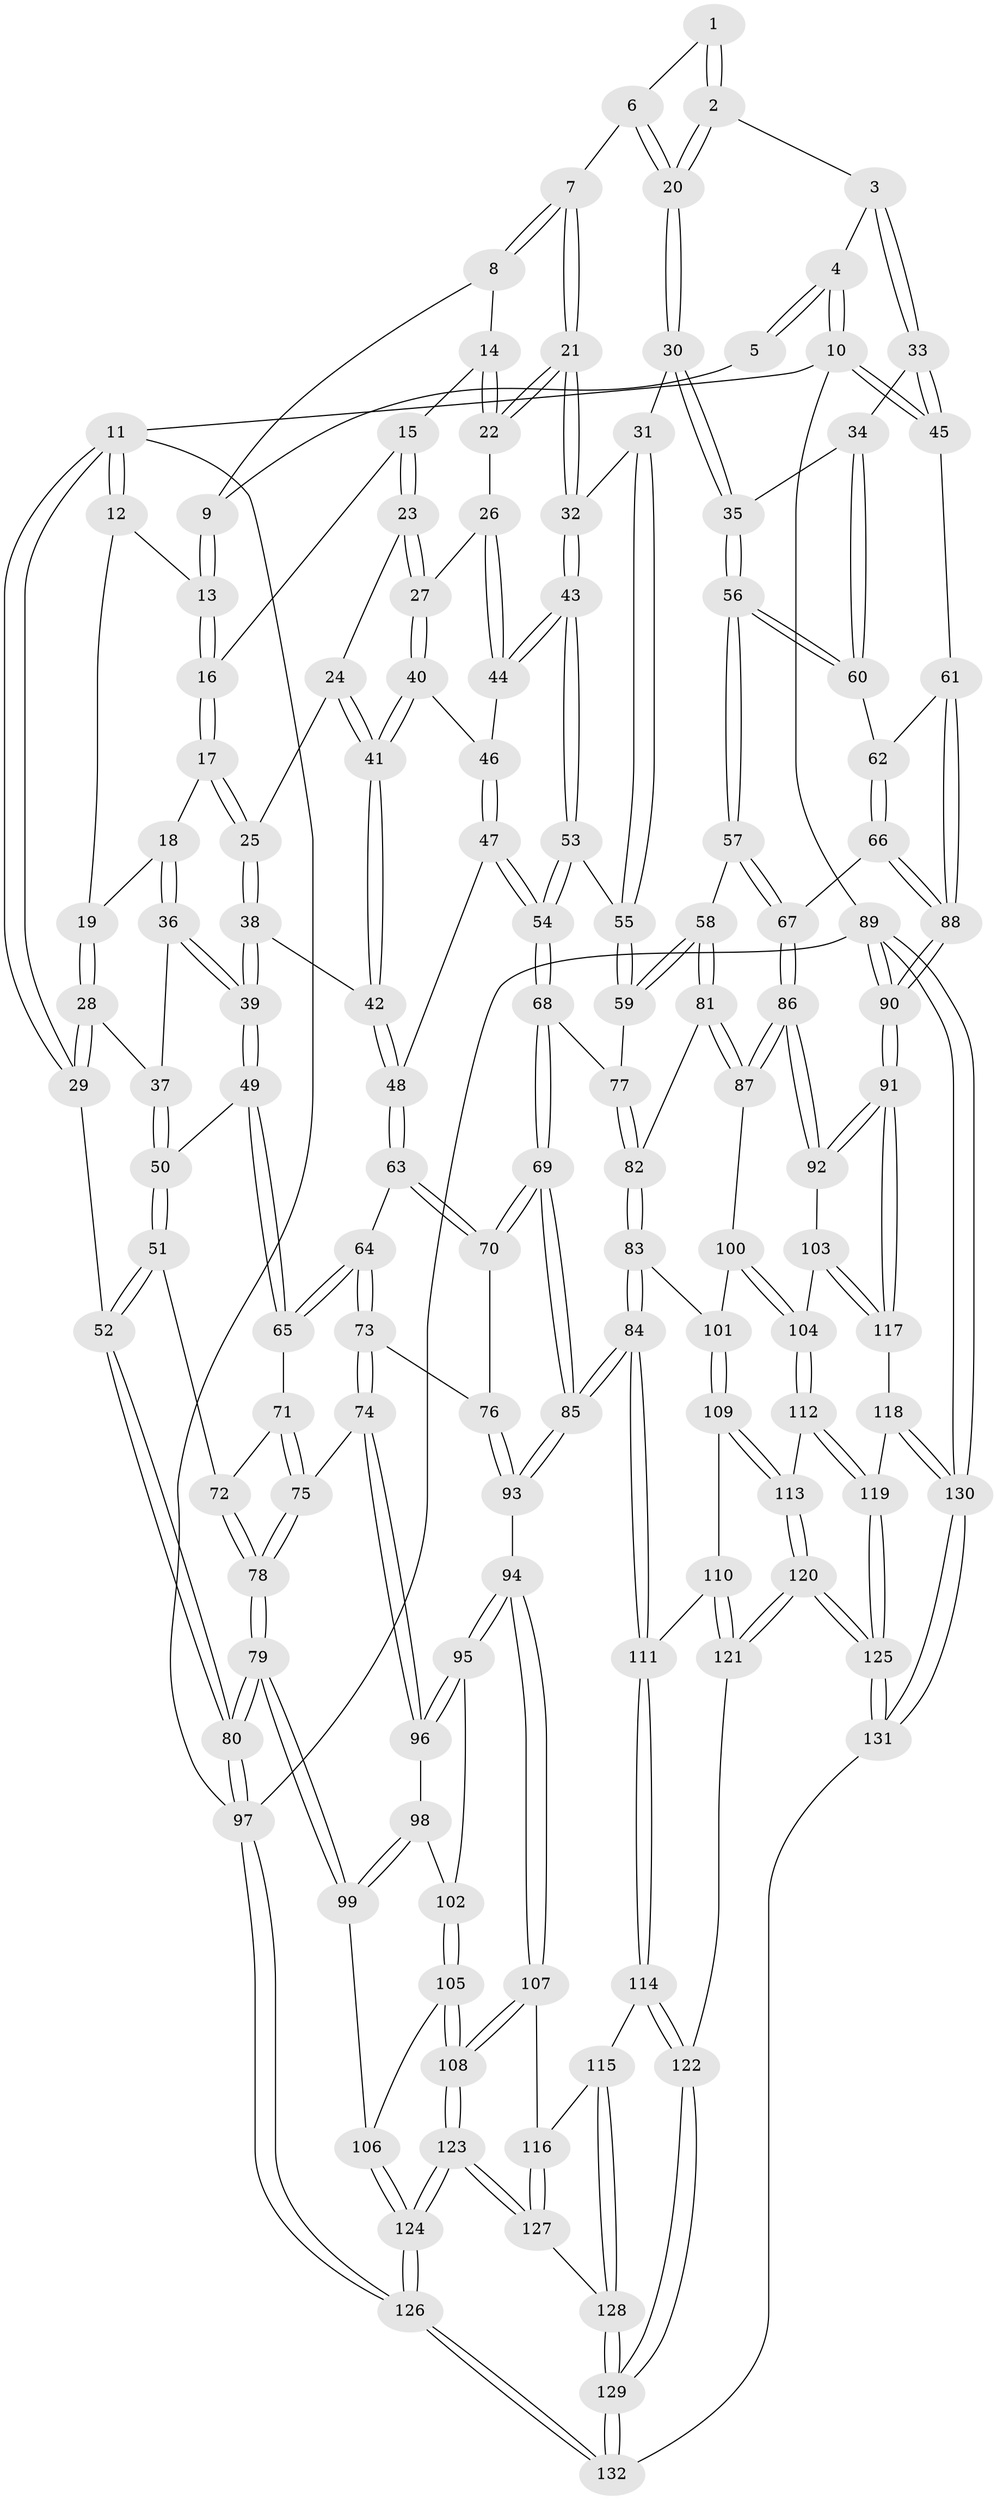 // Generated by graph-tools (version 1.1) at 2025/38/03/09/25 02:38:46]
// undirected, 132 vertices, 327 edges
graph export_dot {
graph [start="1"]
  node [color=gray90,style=filled];
  1 [pos="+0.7450917511088178+0"];
  2 [pos="+0.8888106961040031+0.10347923056866622"];
  3 [pos="+0.896954722726551+0.10208864293332708"];
  4 [pos="+1+0"];
  5 [pos="+0.7397181563884676+0"];
  6 [pos="+0.7167613906270608+0.0344999556507982"];
  7 [pos="+0.60605655924334+0.0960668675107624"];
  8 [pos="+0.44915674829667757+0"];
  9 [pos="+0.4490767229056153+0"];
  10 [pos="+1+0"];
  11 [pos="+0+0"];
  12 [pos="+0.03723703357990984+0"];
  13 [pos="+0.08350687464149195+0"];
  14 [pos="+0.4133137559469366+0.019917888801698452"];
  15 [pos="+0.3606003374224654+0.0675333200641053"];
  16 [pos="+0.2168344860884833+0.05725038527166188"];
  17 [pos="+0.20340749319370818+0.15329719772062994"];
  18 [pos="+0.15495102400045413+0.1613232003490819"];
  19 [pos="+0.0839093143104572+0.09140686901774128"];
  20 [pos="+0.792122051222562+0.16751985650546505"];
  21 [pos="+0.5833793536739036+0.16031662683829873"];
  22 [pos="+0.47240446161556143+0.12597052089118205"];
  23 [pos="+0.3247783016969679+0.15031235307204283"];
  24 [pos="+0.21408610601927494+0.15929943512029"];
  25 [pos="+0.20891076293905697+0.15744441812681442"];
  26 [pos="+0.4236565627716087+0.20023344129676465"];
  27 [pos="+0.36106160288150957+0.20615842921643707"];
  28 [pos="+0+0.19777627173384105"];
  29 [pos="+0+0.20517383965773955"];
  30 [pos="+0.7762500797377477+0.2146149308551659"];
  31 [pos="+0.6876059813641097+0.2379524076385648"];
  32 [pos="+0.5938528531690184+0.1846657516348434"];
  33 [pos="+1+0.232403388940994"];
  34 [pos="+0.945386744418351+0.2884213544555521"];
  35 [pos="+0.8130970426719398+0.25716365722931"];
  36 [pos="+0.08636173999777068+0.2341794218346201"];
  37 [pos="+0.07420702629406445+0.23268162378822746"];
  38 [pos="+0.18812526762704407+0.3454986807057416"];
  39 [pos="+0.15774817498847746+0.36303695760274574"];
  40 [pos="+0.355520532591521+0.21841517949364458"];
  41 [pos="+0.29445446530630487+0.2858673183616491"];
  42 [pos="+0.2870830091102561+0.32106579146853725"];
  43 [pos="+0.49473338575605824+0.29690672719568234"];
  44 [pos="+0.46961388105624813+0.27028994760469977"];
  45 [pos="+1+0.23407489899371306"];
  46 [pos="+0.38820851983222043+0.27300495764892485"];
  47 [pos="+0.3782129753476882+0.38936769587063075"];
  48 [pos="+0.37106675372943937+0.3881020355257"];
  49 [pos="+0.1431892757675303+0.3946165995971404"];
  50 [pos="+0+0.4051392413319484"];
  51 [pos="+0+0.4144408070885759"];
  52 [pos="+0+0.4082099788488951"];
  53 [pos="+0.48853537803096386+0.4193564499715538"];
  54 [pos="+0.4852115024093977+0.42671922997126077"];
  55 [pos="+0.66416996940599+0.3137748430071643"];
  56 [pos="+0.7976172165039869+0.4345242519259414"];
  57 [pos="+0.779588208387949+0.46589655651329076"];
  58 [pos="+0.757404754900735+0.4691281142761957"];
  59 [pos="+0.7437812920862035+0.46046356849265996"];
  60 [pos="+0.926841776882967+0.3777370891540063"];
  61 [pos="+1+0.4014412841943182"];
  62 [pos="+0.9510832352559536+0.41113612414138806"];
  63 [pos="+0.2745747473349774+0.4715011290391506"];
  64 [pos="+0.1943896657649901+0.47323235082022336"];
  65 [pos="+0.16336459290175684+0.4463978090348072"];
  66 [pos="+0.9426637272567558+0.5385416307582673"];
  67 [pos="+0.8760295738147412+0.5438510724034268"];
  68 [pos="+0.48704164180414494+0.4327008844669801"];
  69 [pos="+0.40777150037593113+0.5645740840542817"];
  70 [pos="+0.34126635587531584+0.5685242266098953"];
  71 [pos="+0.1104900936105936+0.5126871116246712"];
  72 [pos="+0.0654772209712213+0.5343698847874768"];
  73 [pos="+0.21444072521072338+0.5926653447800502"];
  74 [pos="+0.19220768050320716+0.6181126143457198"];
  75 [pos="+0.13089422006127657+0.602270613123737"];
  76 [pos="+0.29648470911663305+0.5968432753410852"];
  77 [pos="+0.4924006093233429+0.43629894992791585"];
  78 [pos="+0.030301771841073372+0.6243594777653423"];
  79 [pos="+0+0.7354184948686328"];
  80 [pos="+0+0.7404446909014961"];
  81 [pos="+0.6802606472087933+0.5943013162809033"];
  82 [pos="+0.6108344469194316+0.6069650062288781"];
  83 [pos="+0.5875144678171996+0.6450141479441676"];
  84 [pos="+0.47852066515296515+0.7189483648368095"];
  85 [pos="+0.45187925953518987+0.6992765452383237"];
  86 [pos="+0.8287067167210205+0.6872783278535151"];
  87 [pos="+0.7424694896342178+0.666780665033998"];
  88 [pos="+1+0.6235705514863022"];
  89 [pos="+1+1"];
  90 [pos="+1+0.8068781580536578"];
  91 [pos="+1+0.7874848113413574"];
  92 [pos="+0.837602313872953+0.703279162325949"];
  93 [pos="+0.3109501796951264+0.7259536871356778"];
  94 [pos="+0.3029434440977831+0.7326104845571778"];
  95 [pos="+0.27503645041319824+0.726482322349719"];
  96 [pos="+0.1904875063205253+0.6517853282152458"];
  97 [pos="+0+1"];
  98 [pos="+0.1479809800023928+0.7036235954253696"];
  99 [pos="+0+0.7546153257522076"];
  100 [pos="+0.7005313340428263+0.7245022470940164"];
  101 [pos="+0.6643926730001901+0.751658612338118"];
  102 [pos="+0.19370047455726971+0.7660700281492363"];
  103 [pos="+0.8053699109478877+0.7714070573964824"];
  104 [pos="+0.7708677804145546+0.7913407888495959"];
  105 [pos="+0.17941768533540967+0.8312385782241346"];
  106 [pos="+0.0399370902751758+0.8104836530078815"];
  107 [pos="+0.3012744605486029+0.8271685643577116"];
  108 [pos="+0.2150476918352775+0.8674855656620619"];
  109 [pos="+0.6466584726761015+0.8220699142252913"];
  110 [pos="+0.5375684905582081+0.8042921046747468"];
  111 [pos="+0.49429990058603573+0.7936719769204021"];
  112 [pos="+0.7327857702869597+0.8291038060691154"];
  113 [pos="+0.6641190335603449+0.841923516771107"];
  114 [pos="+0.46958074162219526+0.8376602277697479"];
  115 [pos="+0.4124323241187005+0.8669913803975271"];
  116 [pos="+0.3632144296505558+0.8664781960662803"];
  117 [pos="+0.8507641093766611+0.8598137160421526"];
  118 [pos="+0.8265597887891658+0.902091617873334"];
  119 [pos="+0.8136008911926407+0.9043046787163248"];
  120 [pos="+0.6633944897721146+0.9747587281074089"];
  121 [pos="+0.5937414742940201+0.9445948033775929"];
  122 [pos="+0.5086612867850864+0.9210976530221426"];
  123 [pos="+0.1984358962893627+1"];
  124 [pos="+0.15960283054630797+1"];
  125 [pos="+0.6824024425984688+1"];
  126 [pos="+0.11386137947121361+1"];
  127 [pos="+0.3210603917696838+0.9424275423488782"];
  128 [pos="+0.40811622978097956+1"];
  129 [pos="+0.45262145992326+1"];
  130 [pos="+1+1"];
  131 [pos="+0.6823582345628674+1"];
  132 [pos="+0.4570124835760409+1"];
  1 -- 2;
  1 -- 2;
  1 -- 6;
  2 -- 3;
  2 -- 20;
  2 -- 20;
  3 -- 4;
  3 -- 33;
  3 -- 33;
  4 -- 5;
  4 -- 5;
  4 -- 10;
  4 -- 10;
  5 -- 9;
  6 -- 7;
  6 -- 20;
  6 -- 20;
  7 -- 8;
  7 -- 8;
  7 -- 21;
  7 -- 21;
  8 -- 9;
  8 -- 14;
  9 -- 13;
  9 -- 13;
  10 -- 11;
  10 -- 45;
  10 -- 45;
  10 -- 89;
  11 -- 12;
  11 -- 12;
  11 -- 29;
  11 -- 29;
  11 -- 97;
  12 -- 13;
  12 -- 19;
  13 -- 16;
  13 -- 16;
  14 -- 15;
  14 -- 22;
  14 -- 22;
  15 -- 16;
  15 -- 23;
  15 -- 23;
  16 -- 17;
  16 -- 17;
  17 -- 18;
  17 -- 25;
  17 -- 25;
  18 -- 19;
  18 -- 36;
  18 -- 36;
  19 -- 28;
  19 -- 28;
  20 -- 30;
  20 -- 30;
  21 -- 22;
  21 -- 22;
  21 -- 32;
  21 -- 32;
  22 -- 26;
  23 -- 24;
  23 -- 27;
  23 -- 27;
  24 -- 25;
  24 -- 41;
  24 -- 41;
  25 -- 38;
  25 -- 38;
  26 -- 27;
  26 -- 44;
  26 -- 44;
  27 -- 40;
  27 -- 40;
  28 -- 29;
  28 -- 29;
  28 -- 37;
  29 -- 52;
  30 -- 31;
  30 -- 35;
  30 -- 35;
  31 -- 32;
  31 -- 55;
  31 -- 55;
  32 -- 43;
  32 -- 43;
  33 -- 34;
  33 -- 45;
  33 -- 45;
  34 -- 35;
  34 -- 60;
  34 -- 60;
  35 -- 56;
  35 -- 56;
  36 -- 37;
  36 -- 39;
  36 -- 39;
  37 -- 50;
  37 -- 50;
  38 -- 39;
  38 -- 39;
  38 -- 42;
  39 -- 49;
  39 -- 49;
  40 -- 41;
  40 -- 41;
  40 -- 46;
  41 -- 42;
  41 -- 42;
  42 -- 48;
  42 -- 48;
  43 -- 44;
  43 -- 44;
  43 -- 53;
  43 -- 53;
  44 -- 46;
  45 -- 61;
  46 -- 47;
  46 -- 47;
  47 -- 48;
  47 -- 54;
  47 -- 54;
  48 -- 63;
  48 -- 63;
  49 -- 50;
  49 -- 65;
  49 -- 65;
  50 -- 51;
  50 -- 51;
  51 -- 52;
  51 -- 52;
  51 -- 72;
  52 -- 80;
  52 -- 80;
  53 -- 54;
  53 -- 54;
  53 -- 55;
  54 -- 68;
  54 -- 68;
  55 -- 59;
  55 -- 59;
  56 -- 57;
  56 -- 57;
  56 -- 60;
  56 -- 60;
  57 -- 58;
  57 -- 67;
  57 -- 67;
  58 -- 59;
  58 -- 59;
  58 -- 81;
  58 -- 81;
  59 -- 77;
  60 -- 62;
  61 -- 62;
  61 -- 88;
  61 -- 88;
  62 -- 66;
  62 -- 66;
  63 -- 64;
  63 -- 70;
  63 -- 70;
  64 -- 65;
  64 -- 65;
  64 -- 73;
  64 -- 73;
  65 -- 71;
  66 -- 67;
  66 -- 88;
  66 -- 88;
  67 -- 86;
  67 -- 86;
  68 -- 69;
  68 -- 69;
  68 -- 77;
  69 -- 70;
  69 -- 70;
  69 -- 85;
  69 -- 85;
  70 -- 76;
  71 -- 72;
  71 -- 75;
  71 -- 75;
  72 -- 78;
  72 -- 78;
  73 -- 74;
  73 -- 74;
  73 -- 76;
  74 -- 75;
  74 -- 96;
  74 -- 96;
  75 -- 78;
  75 -- 78;
  76 -- 93;
  76 -- 93;
  77 -- 82;
  77 -- 82;
  78 -- 79;
  78 -- 79;
  79 -- 80;
  79 -- 80;
  79 -- 99;
  79 -- 99;
  80 -- 97;
  80 -- 97;
  81 -- 82;
  81 -- 87;
  81 -- 87;
  82 -- 83;
  82 -- 83;
  83 -- 84;
  83 -- 84;
  83 -- 101;
  84 -- 85;
  84 -- 85;
  84 -- 111;
  84 -- 111;
  85 -- 93;
  85 -- 93;
  86 -- 87;
  86 -- 87;
  86 -- 92;
  86 -- 92;
  87 -- 100;
  88 -- 90;
  88 -- 90;
  89 -- 90;
  89 -- 90;
  89 -- 130;
  89 -- 130;
  89 -- 97;
  90 -- 91;
  90 -- 91;
  91 -- 92;
  91 -- 92;
  91 -- 117;
  91 -- 117;
  92 -- 103;
  93 -- 94;
  94 -- 95;
  94 -- 95;
  94 -- 107;
  94 -- 107;
  95 -- 96;
  95 -- 96;
  95 -- 102;
  96 -- 98;
  97 -- 126;
  97 -- 126;
  98 -- 99;
  98 -- 99;
  98 -- 102;
  99 -- 106;
  100 -- 101;
  100 -- 104;
  100 -- 104;
  101 -- 109;
  101 -- 109;
  102 -- 105;
  102 -- 105;
  103 -- 104;
  103 -- 117;
  103 -- 117;
  104 -- 112;
  104 -- 112;
  105 -- 106;
  105 -- 108;
  105 -- 108;
  106 -- 124;
  106 -- 124;
  107 -- 108;
  107 -- 108;
  107 -- 116;
  108 -- 123;
  108 -- 123;
  109 -- 110;
  109 -- 113;
  109 -- 113;
  110 -- 111;
  110 -- 121;
  110 -- 121;
  111 -- 114;
  111 -- 114;
  112 -- 113;
  112 -- 119;
  112 -- 119;
  113 -- 120;
  113 -- 120;
  114 -- 115;
  114 -- 122;
  114 -- 122;
  115 -- 116;
  115 -- 128;
  115 -- 128;
  116 -- 127;
  116 -- 127;
  117 -- 118;
  118 -- 119;
  118 -- 130;
  118 -- 130;
  119 -- 125;
  119 -- 125;
  120 -- 121;
  120 -- 121;
  120 -- 125;
  120 -- 125;
  121 -- 122;
  122 -- 129;
  122 -- 129;
  123 -- 124;
  123 -- 124;
  123 -- 127;
  123 -- 127;
  124 -- 126;
  124 -- 126;
  125 -- 131;
  125 -- 131;
  126 -- 132;
  126 -- 132;
  127 -- 128;
  128 -- 129;
  128 -- 129;
  129 -- 132;
  129 -- 132;
  130 -- 131;
  130 -- 131;
  131 -- 132;
}
